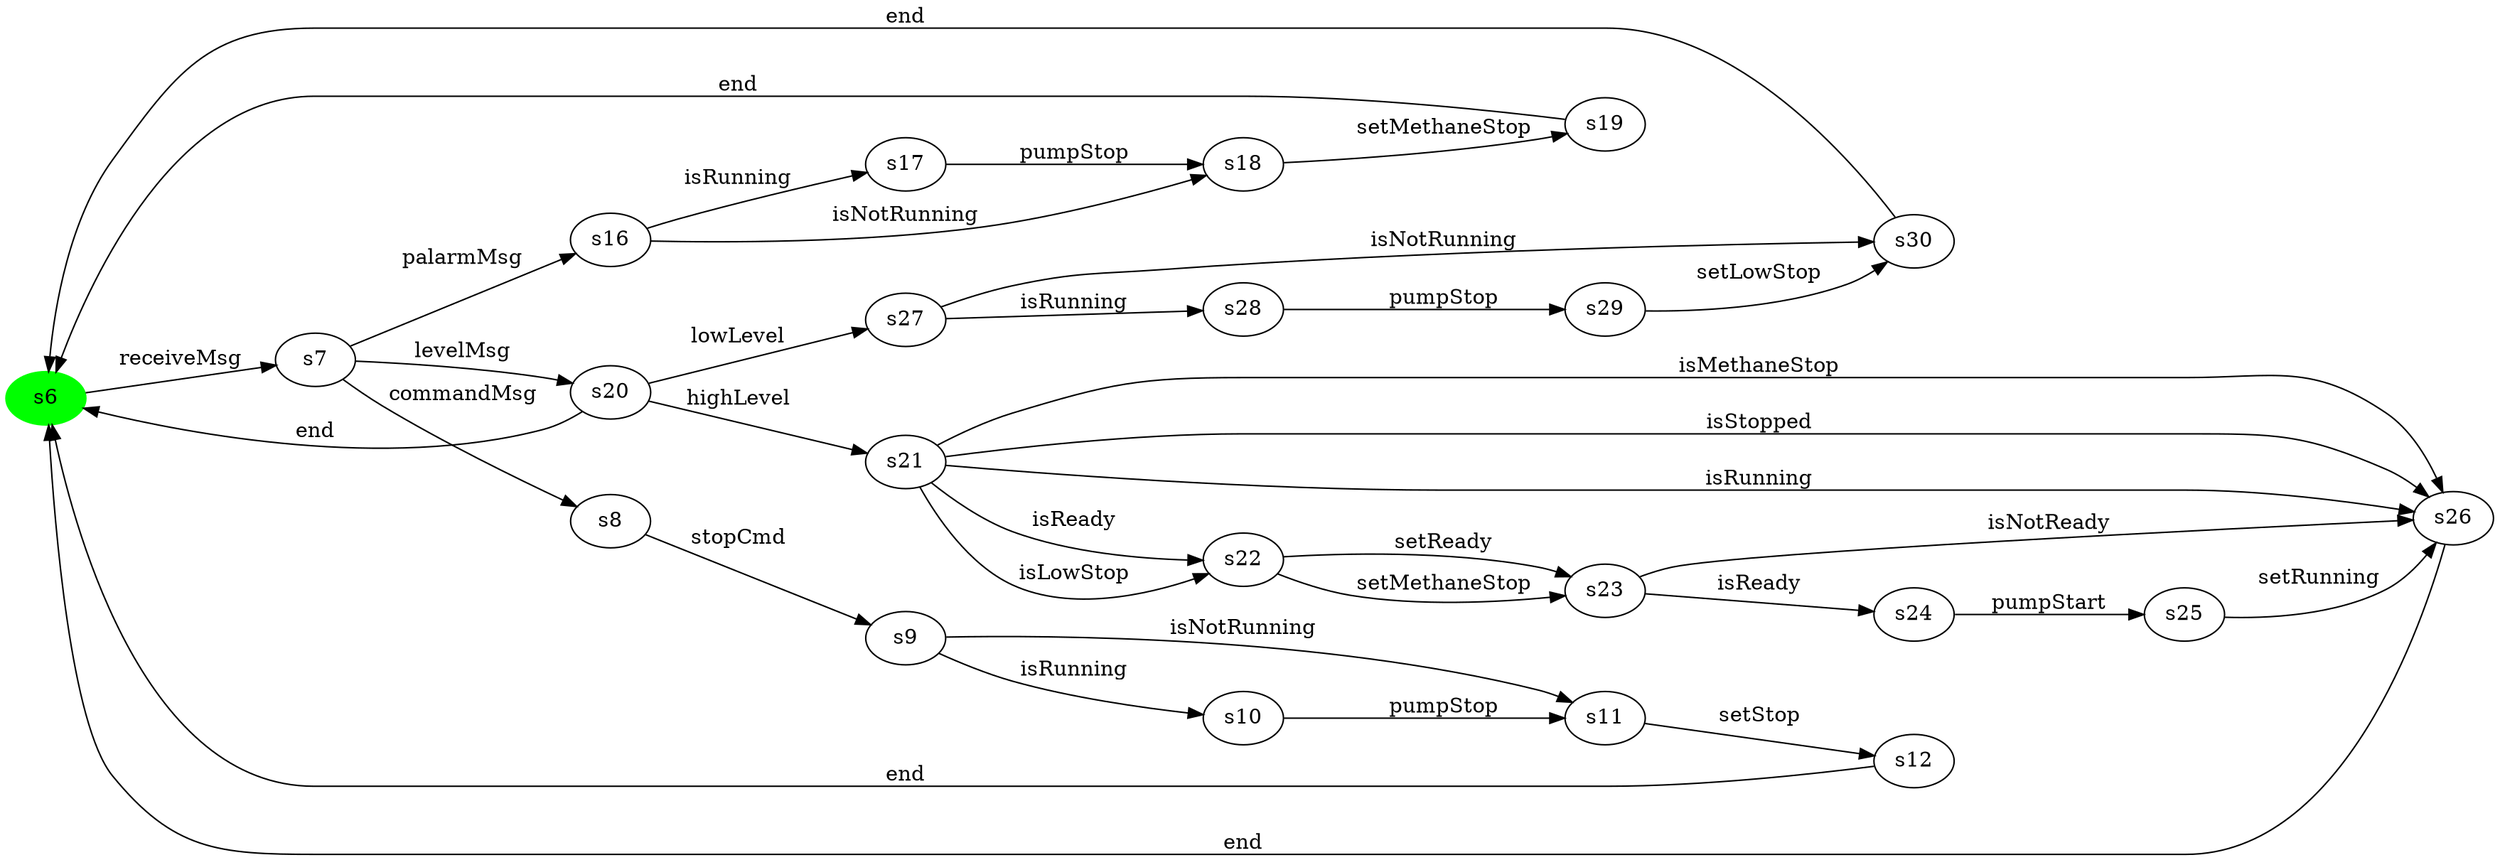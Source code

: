 digraph G {
rankdir=LR;
state0[ label = "s6", style=filled, color=green ];
state0 -> state1 [ label=" receiveMsg " ];
state1 [ label = "s7" ];
state1 -> state2 [ label=" commandMsg " ];
state1 -> state3 [ label=" palarmMsg " ];
state1 -> state4 [ label=" levelMsg " ];
state2 [ label = "s8" ];
state2 -> state5 [ label=" stopCmd " ];
state5 [ label = "s9" ];
state5 -> state6 [ label=" isRunning " ];
state5 -> state7 [ label=" isNotRunning " ];
state4 [ label = "s20" ];
state4 -> state0 [ label=" end " ];
state4 -> state8 [ label=" highLevel " ];
state4 -> state9 [ label=" lowLevel " ];
state10 [ label = "s30" ];
state10 -> state0 [ label=" end " ];
state7 [ label = "s11" ];
state7 -> state11 [ label=" setStop " ];
state12 [ label = "s22" ];
state12 -> state13 [ label=" setReady " ];
state12 -> state13 [ label=" setMethaneStop " ];
state6 [ label = "s10" ];
state6 -> state7 [ label=" pumpStop " ];
state8 [ label = "s21" ];
state8 -> state12 [ label=" isReady " ];
state8 -> state12 [ label=" isLowStop " ];
state8 -> state14 [ label=" isMethaneStop " ];
state8 -> state14 [ label=" isStopped " ];
state8 -> state14 [ label=" isRunning " ];
state15 [ label = "s24" ];
state15 -> state16 [ label=" pumpStart " ];
state11 [ label = "s12" ];
state11 -> state0 [ label=" end " ];
state13 [ label = "s23" ];
state13 -> state15 [ label=" isReady " ];
state13 -> state14 [ label=" isNotReady " ];
state14 [ label = "s26" ];
state14 -> state0 [ label=" end " ];
state16 [ label = "s25" ];
state16 -> state14 [ label=" setRunning " ];
state17 [ label = "s17" ];
state17 -> state18 [ label=" pumpStop " ];
state19 [ label = "s28" ];
state19 -> state20 [ label=" pumpStop " ];
state3 [ label = "s16" ];
state3 -> state17 [ label=" isRunning " ];
state3 -> state18 [ label=" isNotRunning " ];
state9 [ label = "s27" ];
state9 -> state19 [ label=" isRunning " ];
state9 -> state10 [ label=" isNotRunning " ];
state21 [ label = "s19" ];
state21 -> state0 [ label=" end " ];
state18 [ label = "s18" ];
state18 -> state21 [ label=" setMethaneStop " ];
state20 [ label = "s29" ];
state20 -> state10 [ label=" setLowStop " ];
}
